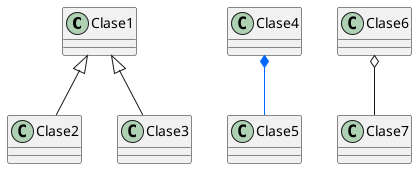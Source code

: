 @startuml diagrama5

Clase1 <|-- Clase2

Clase1 <|-- Clase3

Clase4 *-[#0066ff]- Clase5

Clase6 o-- Clase7

@enduml